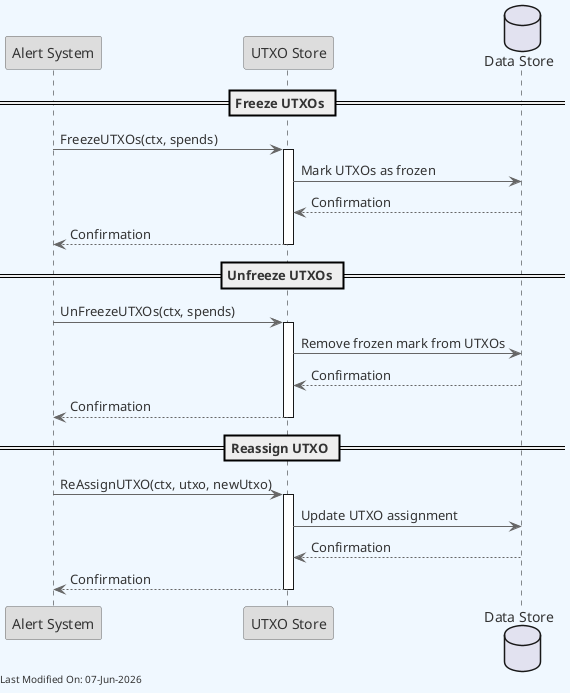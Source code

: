 @startuml
skinparam backgroundColor #F0F8FF
skinparam defaultFontColor #333333
skinparam arrowColor #666666

' Define borders for all elements
skinparam entity {
  BorderColor #666666
  BackgroundColor #DDDDDD
}

skinparam control {
  BorderColor #666666
  BackgroundColor #DDDDDD
}

skinparam participant {
  BorderColor #666666
  BackgroundColor #DDDDDD
}



participant "Alert System" as AlertSystem
participant "UTXO Store" as UTXOStore
database "Data Store" as DataStore

== Freeze UTXOs ==
AlertSystem -> UTXOStore: FreezeUTXOs(ctx, spends)
activate UTXOStore
UTXOStore -> DataStore: Mark UTXOs as frozen
DataStore --> UTXOStore: Confirmation
UTXOStore --> AlertSystem: Confirmation
deactivate UTXOStore

== Unfreeze UTXOs ==
AlertSystem -> UTXOStore: UnFreezeUTXOs(ctx, spends)
activate UTXOStore
UTXOStore -> DataStore: Remove frozen mark from UTXOs
DataStore --> UTXOStore: Confirmation
UTXOStore --> AlertSystem: Confirmation
deactivate UTXOStore

== Reassign UTXO ==
AlertSystem -> UTXOStore: ReAssignUTXO(ctx, utxo, newUtxo)
activate UTXOStore
UTXOStore -> DataStore: Update UTXO assignment
DataStore --> UTXOStore: Confirmation
UTXOStore --> AlertSystem: Confirmation
deactivate UTXOStore

left footer Last Modified On: %date("dd-MMM-yyyy")

@enduml
